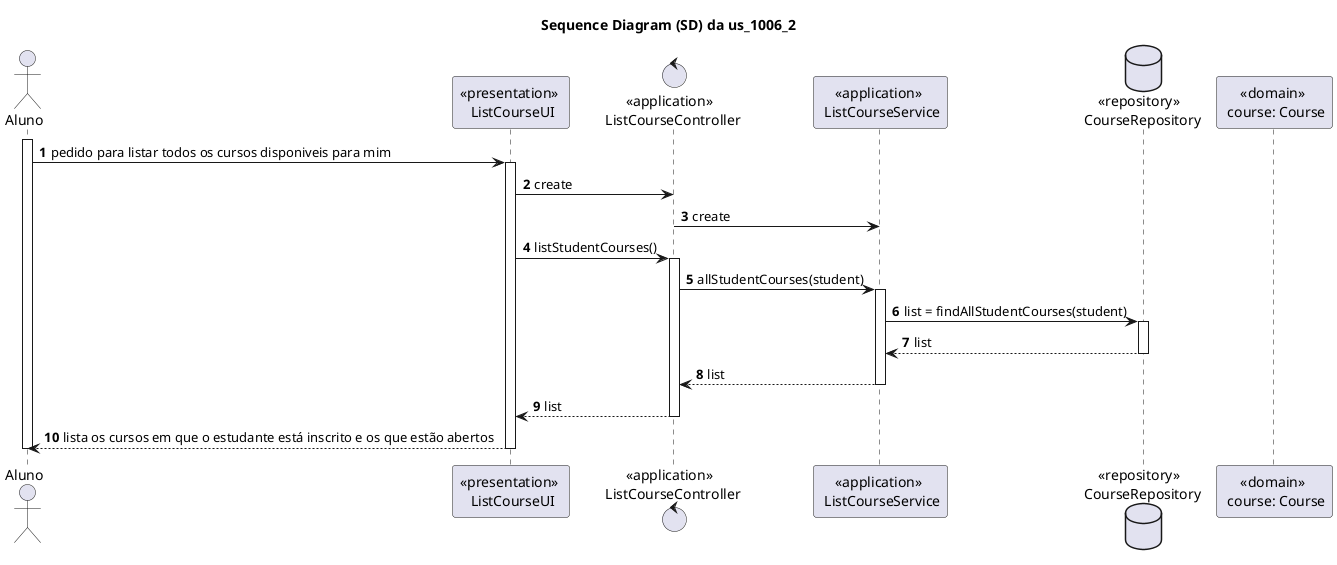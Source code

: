 @startuml
title Sequence Diagram (SD) da us_1006_2

autonumber

actor "Aluno" as USER
participant "<<presentation>> \n ListCourseUI" as UI
control "<<application>> \n ListCourseController" as CTRL
participant "<<application>> \n ListCourseService" as SERV
database "<<repository>> \n CourseRepository" as REPO
participant "<<domain>> \n course: Course" as CRS

activate USER

    USER -> UI : pedido para listar todos os cursos disponiveis para mim
    activate UI

    UI -> CTRL : create

    CTRL -> SERV : create

    UI -> CTRL : listStudentCourses()
    activate CTRL

    CTRL -> SERV : allStudentCourses(student)
    activate SERV

    SERV -> REPO : list = findAllStudentCourses(student)
    activate REPO

    REPO --> SERV : list
    deactivate REPO

    SERV --> CTRL : list
    deactivate SERV

    CTRL --> UI : list
    deactivate CTRL

    UI --> USER : lista os cursos em que o estudante está inscrito e os que estão abertos
    deactivate UI

deactivate USER

@enduml